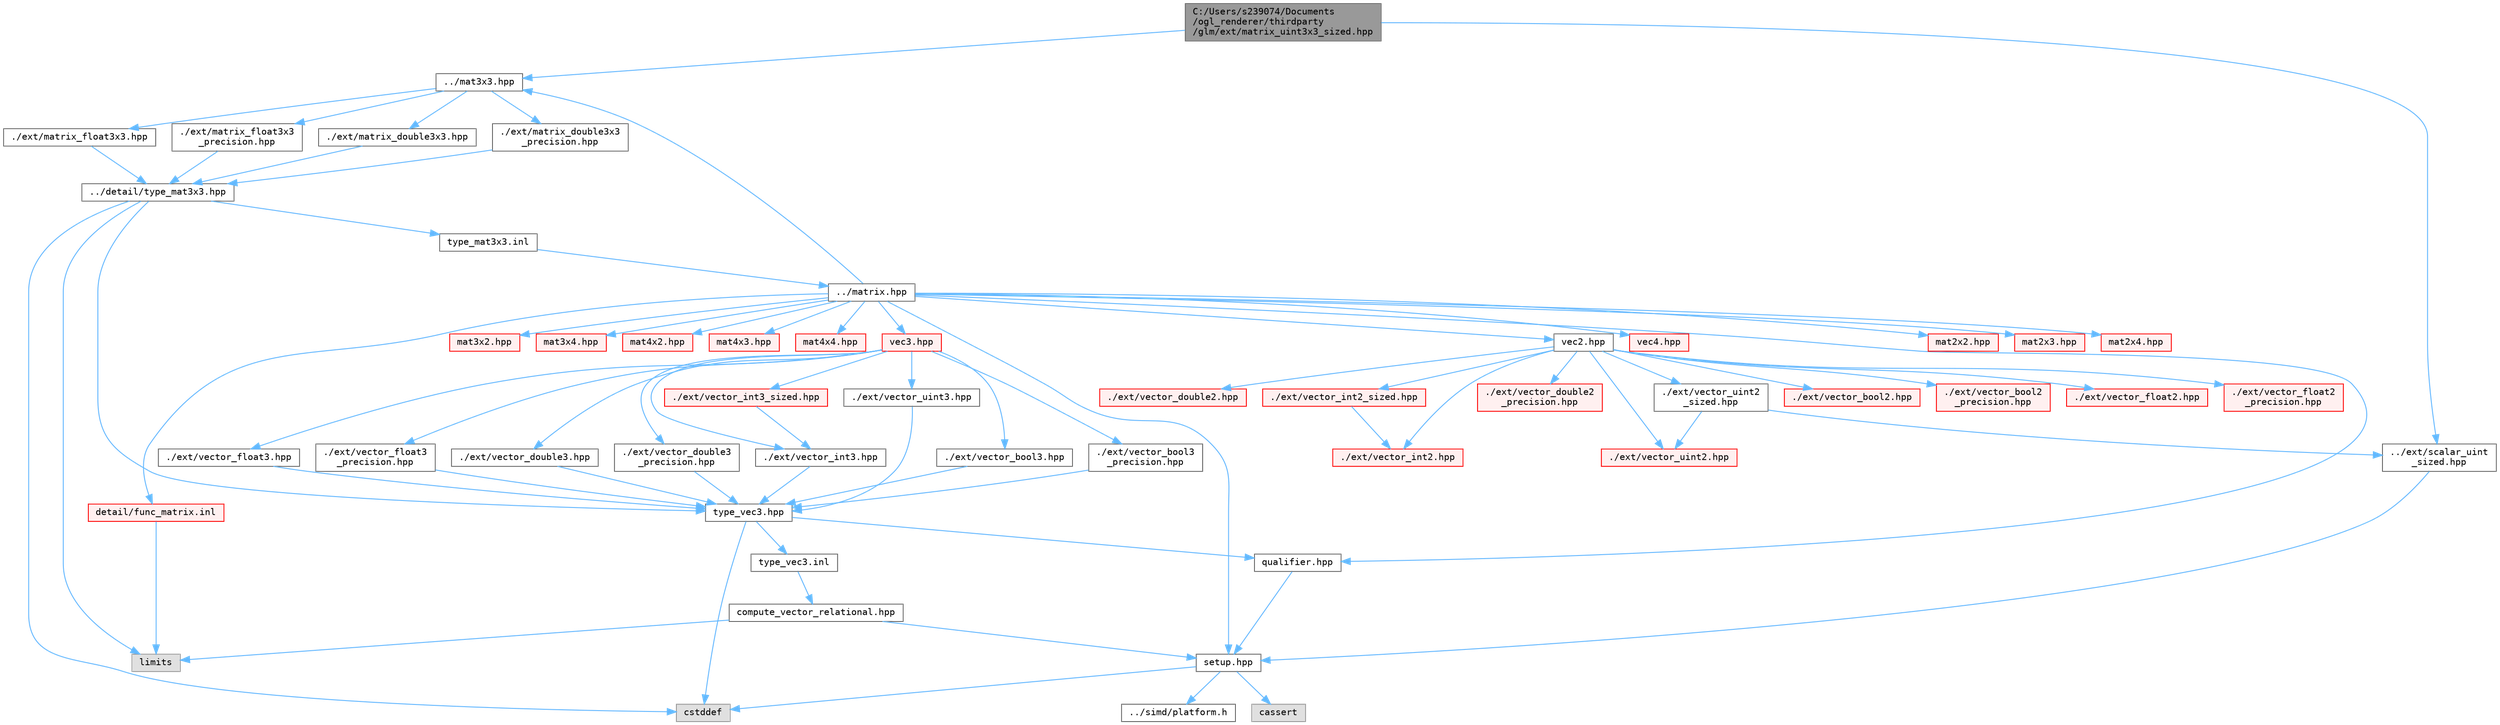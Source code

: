 digraph "C:/Users/s239074/Documents/ogl_renderer/thirdparty/glm/ext/matrix_uint3x3_sized.hpp"
{
 // LATEX_PDF_SIZE
  bgcolor="transparent";
  edge [fontname=Terminal,fontsize=10,labelfontname=Helvetica,labelfontsize=10];
  node [fontname=Terminal,fontsize=10,shape=box,height=0.2,width=0.4];
  Node1 [label="C:/Users/s239074/Documents\l/ogl_renderer/thirdparty\l/glm/ext/matrix_uint3x3_sized.hpp",height=0.2,width=0.4,color="gray40", fillcolor="grey60", style="filled", fontcolor="black",tooltip=" "];
  Node1 -> Node2 [color="steelblue1",style="solid"];
  Node2 [label="../mat3x3.hpp",height=0.2,width=0.4,color="grey40", fillcolor="white", style="filled",URL="$mat3x3_8hpp.html",tooltip=" "];
  Node2 -> Node3 [color="steelblue1",style="solid"];
  Node3 [label="./ext/matrix_double3x3.hpp",height=0.2,width=0.4,color="grey40", fillcolor="white", style="filled",URL="$matrix__double3x3_8hpp.html",tooltip=" "];
  Node3 -> Node4 [color="steelblue1",style="solid"];
  Node4 [label="../detail/type_mat3x3.hpp",height=0.2,width=0.4,color="grey40", fillcolor="white", style="filled",URL="$type__mat3x3_8hpp.html",tooltip=" "];
  Node4 -> Node5 [color="steelblue1",style="solid"];
  Node5 [label="type_vec3.hpp",height=0.2,width=0.4,color="grey40", fillcolor="white", style="filled",URL="$type__vec3_8hpp.html",tooltip=" "];
  Node5 -> Node6 [color="steelblue1",style="solid"];
  Node6 [label="qualifier.hpp",height=0.2,width=0.4,color="grey40", fillcolor="white", style="filled",URL="$qualifier_8hpp.html",tooltip=" "];
  Node6 -> Node7 [color="steelblue1",style="solid"];
  Node7 [label="setup.hpp",height=0.2,width=0.4,color="grey40", fillcolor="white", style="filled",URL="$setup_8hpp.html",tooltip=" "];
  Node7 -> Node8 [color="steelblue1",style="solid"];
  Node8 [label="cassert",height=0.2,width=0.4,color="grey60", fillcolor="#E0E0E0", style="filled",tooltip=" "];
  Node7 -> Node9 [color="steelblue1",style="solid"];
  Node9 [label="cstddef",height=0.2,width=0.4,color="grey60", fillcolor="#E0E0E0", style="filled",tooltip=" "];
  Node7 -> Node10 [color="steelblue1",style="solid"];
  Node10 [label="../simd/platform.h",height=0.2,width=0.4,color="grey40", fillcolor="white", style="filled",URL="$platform_8h.html",tooltip=" "];
  Node5 -> Node9 [color="steelblue1",style="solid"];
  Node5 -> Node11 [color="steelblue1",style="solid"];
  Node11 [label="type_vec3.inl",height=0.2,width=0.4,color="grey40", fillcolor="white", style="filled",URL="$type__vec3_8inl.html",tooltip=" "];
  Node11 -> Node12 [color="steelblue1",style="solid"];
  Node12 [label="compute_vector_relational.hpp",height=0.2,width=0.4,color="grey40", fillcolor="white", style="filled",URL="$compute__vector__relational_8hpp.html",tooltip=" "];
  Node12 -> Node7 [color="steelblue1",style="solid"];
  Node12 -> Node13 [color="steelblue1",style="solid"];
  Node13 [label="limits",height=0.2,width=0.4,color="grey60", fillcolor="#E0E0E0", style="filled",tooltip=" "];
  Node4 -> Node13 [color="steelblue1",style="solid"];
  Node4 -> Node9 [color="steelblue1",style="solid"];
  Node4 -> Node14 [color="steelblue1",style="solid"];
  Node14 [label="type_mat3x3.inl",height=0.2,width=0.4,color="grey40", fillcolor="white", style="filled",URL="$type__mat3x3_8inl.html",tooltip=" "];
  Node14 -> Node15 [color="steelblue1",style="solid"];
  Node15 [label="../matrix.hpp",height=0.2,width=0.4,color="grey40", fillcolor="white", style="filled",URL="$matrix_8hpp.html",tooltip=" "];
  Node15 -> Node6 [color="steelblue1",style="solid"];
  Node15 -> Node7 [color="steelblue1",style="solid"];
  Node15 -> Node16 [color="steelblue1",style="solid"];
  Node16 [label="vec2.hpp",height=0.2,width=0.4,color="grey40", fillcolor="white", style="filled",URL="$vec2_8hpp.html",tooltip=" "];
  Node16 -> Node17 [color="steelblue1",style="solid"];
  Node17 [label="./ext/vector_bool2.hpp",height=0.2,width=0.4,color="red", fillcolor="#FFF0F0", style="filled",URL="$vector__bool2_8hpp.html",tooltip=" "];
  Node16 -> Node20 [color="steelblue1",style="solid"];
  Node20 [label="./ext/vector_bool2\l_precision.hpp",height=0.2,width=0.4,color="red", fillcolor="#FFF0F0", style="filled",URL="$vector__bool2__precision_8hpp.html",tooltip=" "];
  Node16 -> Node21 [color="steelblue1",style="solid"];
  Node21 [label="./ext/vector_float2.hpp",height=0.2,width=0.4,color="red", fillcolor="#FFF0F0", style="filled",URL="$vector__float2_8hpp.html",tooltip=" "];
  Node16 -> Node22 [color="steelblue1",style="solid"];
  Node22 [label="./ext/vector_float2\l_precision.hpp",height=0.2,width=0.4,color="red", fillcolor="#FFF0F0", style="filled",URL="$vector__float2__precision_8hpp.html",tooltip=" "];
  Node16 -> Node23 [color="steelblue1",style="solid"];
  Node23 [label="./ext/vector_double2.hpp",height=0.2,width=0.4,color="red", fillcolor="#FFF0F0", style="filled",URL="$vector__double2_8hpp.html",tooltip=" "];
  Node16 -> Node24 [color="steelblue1",style="solid"];
  Node24 [label="./ext/vector_double2\l_precision.hpp",height=0.2,width=0.4,color="red", fillcolor="#FFF0F0", style="filled",URL="$vector__double2__precision_8hpp.html",tooltip=" "];
  Node16 -> Node25 [color="steelblue1",style="solid"];
  Node25 [label="./ext/vector_int2.hpp",height=0.2,width=0.4,color="red", fillcolor="#FFF0F0", style="filled",URL="$vector__int2_8hpp.html",tooltip=" "];
  Node16 -> Node26 [color="steelblue1",style="solid"];
  Node26 [label="./ext/vector_int2_sized.hpp",height=0.2,width=0.4,color="red", fillcolor="#FFF0F0", style="filled",URL="$vector__int2__sized_8hpp.html",tooltip=" "];
  Node26 -> Node25 [color="steelblue1",style="solid"];
  Node16 -> Node28 [color="steelblue1",style="solid"];
  Node28 [label="./ext/vector_uint2.hpp",height=0.2,width=0.4,color="red", fillcolor="#FFF0F0", style="filled",URL="$vector__uint2_8hpp.html",tooltip=" "];
  Node16 -> Node29 [color="steelblue1",style="solid"];
  Node29 [label="./ext/vector_uint2\l_sized.hpp",height=0.2,width=0.4,color="grey40", fillcolor="white", style="filled",URL="$vector__uint2__sized_8hpp.html",tooltip=" "];
  Node29 -> Node28 [color="steelblue1",style="solid"];
  Node29 -> Node30 [color="steelblue1",style="solid"];
  Node30 [label="../ext/scalar_uint\l_sized.hpp",height=0.2,width=0.4,color="grey40", fillcolor="white", style="filled",URL="$scalar__uint__sized_8hpp.html",tooltip=" "];
  Node30 -> Node7 [color="steelblue1",style="solid"];
  Node15 -> Node31 [color="steelblue1",style="solid"];
  Node31 [label="vec3.hpp",height=0.2,width=0.4,color="red", fillcolor="#FFF0F0", style="filled",URL="$vec3_8hpp.html",tooltip=" "];
  Node31 -> Node32 [color="steelblue1",style="solid"];
  Node32 [label="./ext/vector_bool3.hpp",height=0.2,width=0.4,color="grey40", fillcolor="white", style="filled",URL="$vector__bool3_8hpp.html",tooltip=" "];
  Node32 -> Node5 [color="steelblue1",style="solid"];
  Node31 -> Node33 [color="steelblue1",style="solid"];
  Node33 [label="./ext/vector_bool3\l_precision.hpp",height=0.2,width=0.4,color="grey40", fillcolor="white", style="filled",URL="$vector__bool3__precision_8hpp.html",tooltip=" "];
  Node33 -> Node5 [color="steelblue1",style="solid"];
  Node31 -> Node34 [color="steelblue1",style="solid"];
  Node34 [label="./ext/vector_float3.hpp",height=0.2,width=0.4,color="grey40", fillcolor="white", style="filled",URL="$vector__float3_8hpp.html",tooltip=" "];
  Node34 -> Node5 [color="steelblue1",style="solid"];
  Node31 -> Node35 [color="steelblue1",style="solid"];
  Node35 [label="./ext/vector_float3\l_precision.hpp",height=0.2,width=0.4,color="grey40", fillcolor="white", style="filled",URL="$vector__float3__precision_8hpp.html",tooltip=" "];
  Node35 -> Node5 [color="steelblue1",style="solid"];
  Node31 -> Node36 [color="steelblue1",style="solid"];
  Node36 [label="./ext/vector_double3.hpp",height=0.2,width=0.4,color="grey40", fillcolor="white", style="filled",URL="$vector__double3_8hpp.html",tooltip=" "];
  Node36 -> Node5 [color="steelblue1",style="solid"];
  Node31 -> Node37 [color="steelblue1",style="solid"];
  Node37 [label="./ext/vector_double3\l_precision.hpp",height=0.2,width=0.4,color="grey40", fillcolor="white", style="filled",URL="$vector__double3__precision_8hpp.html",tooltip=" "];
  Node37 -> Node5 [color="steelblue1",style="solid"];
  Node31 -> Node38 [color="steelblue1",style="solid"];
  Node38 [label="./ext/vector_int3.hpp",height=0.2,width=0.4,color="grey40", fillcolor="white", style="filled",URL="$vector__int3_8hpp.html",tooltip=" "];
  Node38 -> Node5 [color="steelblue1",style="solid"];
  Node31 -> Node39 [color="steelblue1",style="solid"];
  Node39 [label="./ext/vector_int3_sized.hpp",height=0.2,width=0.4,color="red", fillcolor="#FFF0F0", style="filled",URL="$vector__int3__sized_8hpp.html",tooltip=" "];
  Node39 -> Node38 [color="steelblue1",style="solid"];
  Node31 -> Node40 [color="steelblue1",style="solid"];
  Node40 [label="./ext/vector_uint3.hpp",height=0.2,width=0.4,color="grey40", fillcolor="white", style="filled",URL="$vector__uint3_8hpp.html",tooltip=" "];
  Node40 -> Node5 [color="steelblue1",style="solid"];
  Node15 -> Node42 [color="steelblue1",style="solid"];
  Node42 [label="vec4.hpp",height=0.2,width=0.4,color="red", fillcolor="#FFF0F0", style="filled",URL="$vec4_8hpp.html",tooltip=" "];
  Node15 -> Node55 [color="steelblue1",style="solid"];
  Node55 [label="mat2x2.hpp",height=0.2,width=0.4,color="red", fillcolor="#FFF0F0", style="filled",URL="$mat2x2_8hpp.html",tooltip=" "];
  Node15 -> Node62 [color="steelblue1",style="solid"];
  Node62 [label="mat2x3.hpp",height=0.2,width=0.4,color="red", fillcolor="#FFF0F0", style="filled",URL="$mat2x3_8hpp.html",tooltip=" "];
  Node15 -> Node69 [color="steelblue1",style="solid"];
  Node69 [label="mat2x4.hpp",height=0.2,width=0.4,color="red", fillcolor="#FFF0F0", style="filled",URL="$mat2x4_8hpp.html",tooltip=" "];
  Node15 -> Node76 [color="steelblue1",style="solid"];
  Node76 [label="mat3x2.hpp",height=0.2,width=0.4,color="red", fillcolor="#FFF0F0", style="filled",URL="$mat3x2_8hpp.html",tooltip=" "];
  Node15 -> Node2 [color="steelblue1",style="solid"];
  Node15 -> Node83 [color="steelblue1",style="solid"];
  Node83 [label="mat3x4.hpp",height=0.2,width=0.4,color="red", fillcolor="#FFF0F0", style="filled",URL="$mat3x4_8hpp.html",tooltip=" "];
  Node15 -> Node90 [color="steelblue1",style="solid"];
  Node90 [label="mat4x2.hpp",height=0.2,width=0.4,color="red", fillcolor="#FFF0F0", style="filled",URL="$mat4x2_8hpp.html",tooltip=" "];
  Node15 -> Node97 [color="steelblue1",style="solid"];
  Node97 [label="mat4x3.hpp",height=0.2,width=0.4,color="red", fillcolor="#FFF0F0", style="filled",URL="$mat4x3_8hpp.html",tooltip=" "];
  Node15 -> Node104 [color="steelblue1",style="solid"];
  Node104 [label="mat4x4.hpp",height=0.2,width=0.4,color="red", fillcolor="#FFF0F0", style="filled",URL="$mat4x4_8hpp.html",tooltip=" "];
  Node15 -> Node111 [color="steelblue1",style="solid"];
  Node111 [label="detail/func_matrix.inl",height=0.2,width=0.4,color="red", fillcolor="#FFF0F0", style="filled",URL="$func__matrix_8inl.html",tooltip=" "];
  Node111 -> Node13 [color="steelblue1",style="solid"];
  Node2 -> Node127 [color="steelblue1",style="solid"];
  Node127 [label="./ext/matrix_double3x3\l_precision.hpp",height=0.2,width=0.4,color="grey40", fillcolor="white", style="filled",URL="$matrix__double3x3__precision_8hpp.html",tooltip=" "];
  Node127 -> Node4 [color="steelblue1",style="solid"];
  Node2 -> Node128 [color="steelblue1",style="solid"];
  Node128 [label="./ext/matrix_float3x3.hpp",height=0.2,width=0.4,color="grey40", fillcolor="white", style="filled",URL="$matrix__float3x3_8hpp.html",tooltip=" "];
  Node128 -> Node4 [color="steelblue1",style="solid"];
  Node2 -> Node129 [color="steelblue1",style="solid"];
  Node129 [label="./ext/matrix_float3x3\l_precision.hpp",height=0.2,width=0.4,color="grey40", fillcolor="white", style="filled",URL="$matrix__float3x3__precision_8hpp.html",tooltip=" "];
  Node129 -> Node4 [color="steelblue1",style="solid"];
  Node1 -> Node30 [color="steelblue1",style="solid"];
}
